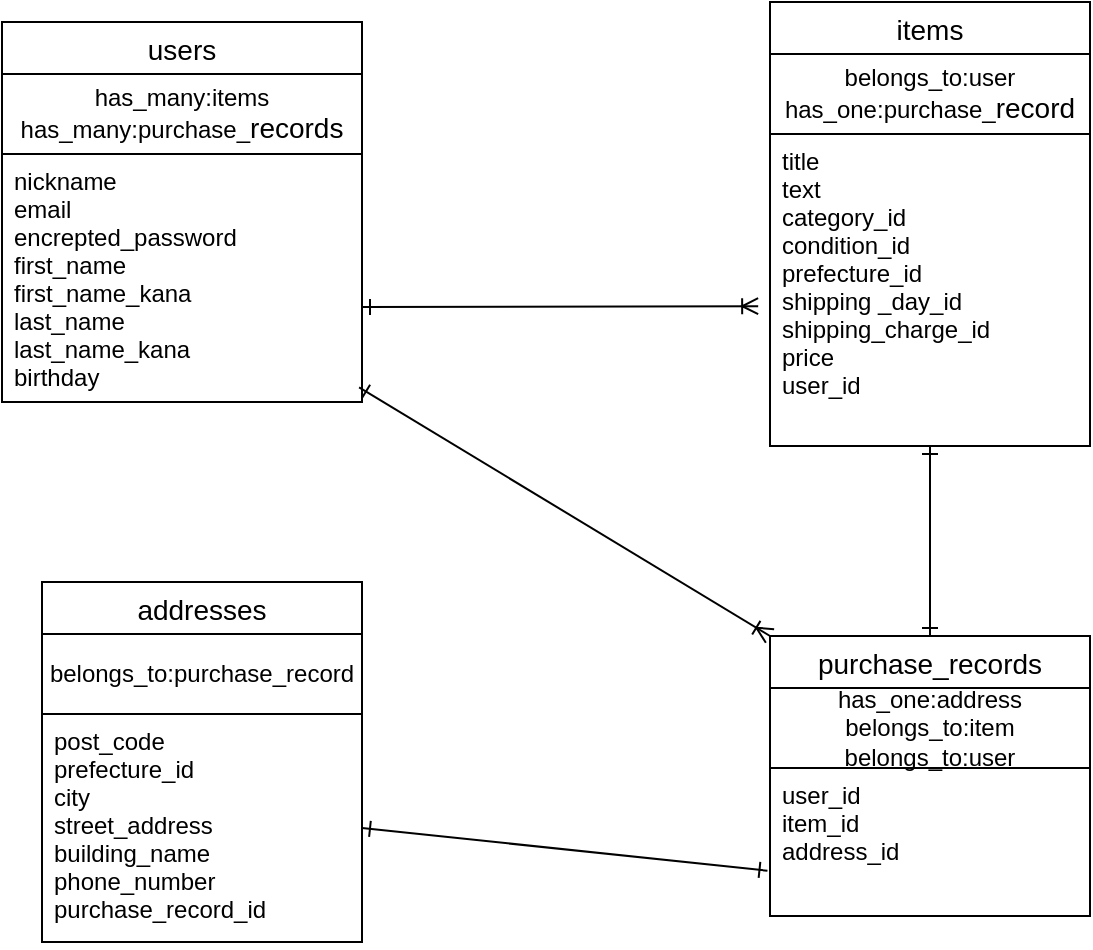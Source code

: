 <mxfile>
    <diagram id="EaD16YeqwIQVgZx2yBFS" name="ページ1">
        <mxGraphModel dx="1386" dy="499" grid="1" gridSize="10" guides="1" tooltips="1" connect="1" arrows="1" fold="1" page="1" pageScale="1" pageWidth="827" pageHeight="1169" math="0" shadow="0">
            <root>
                <mxCell id="0"/>
                <mxCell id="1" parent="0"/>
                <mxCell id="33" style="html=1;exitX=1;exitY=0.75;exitDx=0;exitDy=0;entryX=-0.037;entryY=0.552;entryDx=0;entryDy=0;entryPerimeter=0;startArrow=ERone;startFill=0;endArrow=ERoneToMany;endFill=0;" parent="1" source="2" target="11" edge="1">
                    <mxGeometry relative="1" as="geometry"/>
                </mxCell>
                <mxCell id="2" value="users" style="swimlane;fontStyle=0;childLayout=stackLayout;horizontal=1;startSize=26;horizontalStack=0;resizeParent=1;resizeParentMax=0;resizeLast=0;collapsible=1;marginBottom=0;align=center;fontSize=14;" parent="1" vertex="1">
                    <mxGeometry x="30" y="80" width="180" height="190" as="geometry"/>
                </mxCell>
                <mxCell id="28" value="has_many:items&lt;br&gt;has_many:purchase_&lt;span style=&quot;font-size: 14px;&quot;&gt;records&lt;/span&gt;" style="whiteSpace=wrap;html=1;align=center;" parent="2" vertex="1">
                    <mxGeometry y="26" width="180" height="40" as="geometry"/>
                </mxCell>
                <mxCell id="3" value="nickname&#10;email&#10;encrepted_password&#10;first_name&#10;first_name_kana&#10;last_name&#10;last_name_kana&#10;birthday" style="text;strokeColor=none;fillColor=none;spacingLeft=4;spacingRight=4;overflow=hidden;rotatable=0;points=[[0,0.5],[1,0.5]];portConstraint=eastwest;fontSize=12;" parent="2" vertex="1">
                    <mxGeometry y="66" width="180" height="124" as="geometry"/>
                </mxCell>
                <mxCell id="6" value="addresses" style="swimlane;fontStyle=0;childLayout=stackLayout;horizontal=1;startSize=26;horizontalStack=0;resizeParent=1;resizeParentMax=0;resizeLast=0;collapsible=1;marginBottom=0;align=center;fontSize=14;" parent="1" vertex="1">
                    <mxGeometry x="50" y="360" width="160" height="180" as="geometry"/>
                </mxCell>
                <mxCell id="31" value="belongs_to:purchase_record" style="whiteSpace=wrap;html=1;align=center;" parent="6" vertex="1">
                    <mxGeometry y="26" width="160" height="40" as="geometry"/>
                </mxCell>
                <mxCell id="7" value="post_code&#10;prefecture_id&#10;city&#10;street_address&#10;building_name&#10;phone_number&#10;purchase_record_id" style="text;strokeColor=none;fillColor=none;spacingLeft=4;spacingRight=4;overflow=hidden;rotatable=0;points=[[0,0.5],[1,0.5]];portConstraint=eastwest;fontSize=12;" parent="6" vertex="1">
                    <mxGeometry y="66" width="160" height="114" as="geometry"/>
                </mxCell>
                <mxCell id="34" style="edgeStyle=none;html=1;exitX=0.5;exitY=1;exitDx=0;exitDy=0;entryX=0.5;entryY=0;entryDx=0;entryDy=0;startArrow=ERone;startFill=0;endArrow=ERone;endFill=0;" parent="1" source="10" target="14" edge="1">
                    <mxGeometry relative="1" as="geometry"/>
                </mxCell>
                <mxCell id="10" value="items" style="swimlane;fontStyle=0;childLayout=stackLayout;horizontal=1;startSize=26;horizontalStack=0;resizeParent=1;resizeParentMax=0;resizeLast=0;collapsible=1;marginBottom=0;align=center;fontSize=14;" parent="1" vertex="1">
                    <mxGeometry x="414" y="70" width="160" height="222" as="geometry"/>
                </mxCell>
                <mxCell id="30" value="belongs_to:user&lt;br&gt;has_one:purchase_&lt;span style=&quot;font-size: 14px;&quot;&gt;record&lt;/span&gt;" style="whiteSpace=wrap;html=1;align=center;" parent="10" vertex="1">
                    <mxGeometry y="26" width="160" height="40" as="geometry"/>
                </mxCell>
                <mxCell id="11" value="title&#10;text&#10;category_id&#10;condition_id&#10;prefecture_id&#10;shipping _day_id&#10;shipping_charge_id&#10;price&#10;user_id" style="text;strokeColor=none;fillColor=none;spacingLeft=4;spacingRight=4;overflow=hidden;rotatable=0;points=[[0,0.5],[1,0.5]];portConstraint=eastwest;fontSize=12;" parent="10" vertex="1">
                    <mxGeometry y="66" width="160" height="156" as="geometry"/>
                </mxCell>
                <mxCell id="37" style="edgeStyle=none;html=1;exitX=0;exitY=0;exitDx=0;exitDy=0;entryX=0.992;entryY=0.941;entryDx=0;entryDy=0;entryPerimeter=0;startArrow=ERoneToMany;startFill=0;endArrow=ERone;endFill=0;" parent="1" source="14" target="3" edge="1">
                    <mxGeometry relative="1" as="geometry"/>
                </mxCell>
                <mxCell id="14" value="purchase_records" style="swimlane;fontStyle=0;childLayout=stackLayout;horizontal=1;startSize=26;horizontalStack=0;resizeParent=1;resizeParentMax=0;resizeLast=0;collapsible=1;marginBottom=0;align=center;fontSize=14;" parent="1" vertex="1">
                    <mxGeometry x="414" y="387" width="160" height="140" as="geometry"/>
                </mxCell>
                <mxCell id="29" value="has_one:address&lt;br&gt;belongs_to:item&lt;br&gt;belongs_to:user" style="whiteSpace=wrap;html=1;align=center;" parent="14" vertex="1">
                    <mxGeometry y="26" width="160" height="40" as="geometry"/>
                </mxCell>
                <mxCell id="15" value="user_id&#10;item_id&#10;address_id" style="text;strokeColor=none;fillColor=none;spacingLeft=4;spacingRight=4;overflow=hidden;rotatable=0;points=[[0,0.5],[1,0.5]];portConstraint=eastwest;fontSize=12;" parent="14" vertex="1">
                    <mxGeometry y="66" width="160" height="74" as="geometry"/>
                </mxCell>
                <mxCell id="35" style="edgeStyle=none;html=1;exitX=1;exitY=0.5;exitDx=0;exitDy=0;entryX=-0.008;entryY=0.694;entryDx=0;entryDy=0;entryPerimeter=0;startArrow=ERone;startFill=0;endArrow=ERone;endFill=0;" parent="1" source="7" target="15" edge="1">
                    <mxGeometry relative="1" as="geometry"/>
                </mxCell>
            </root>
        </mxGraphModel>
    </diagram>
</mxfile>